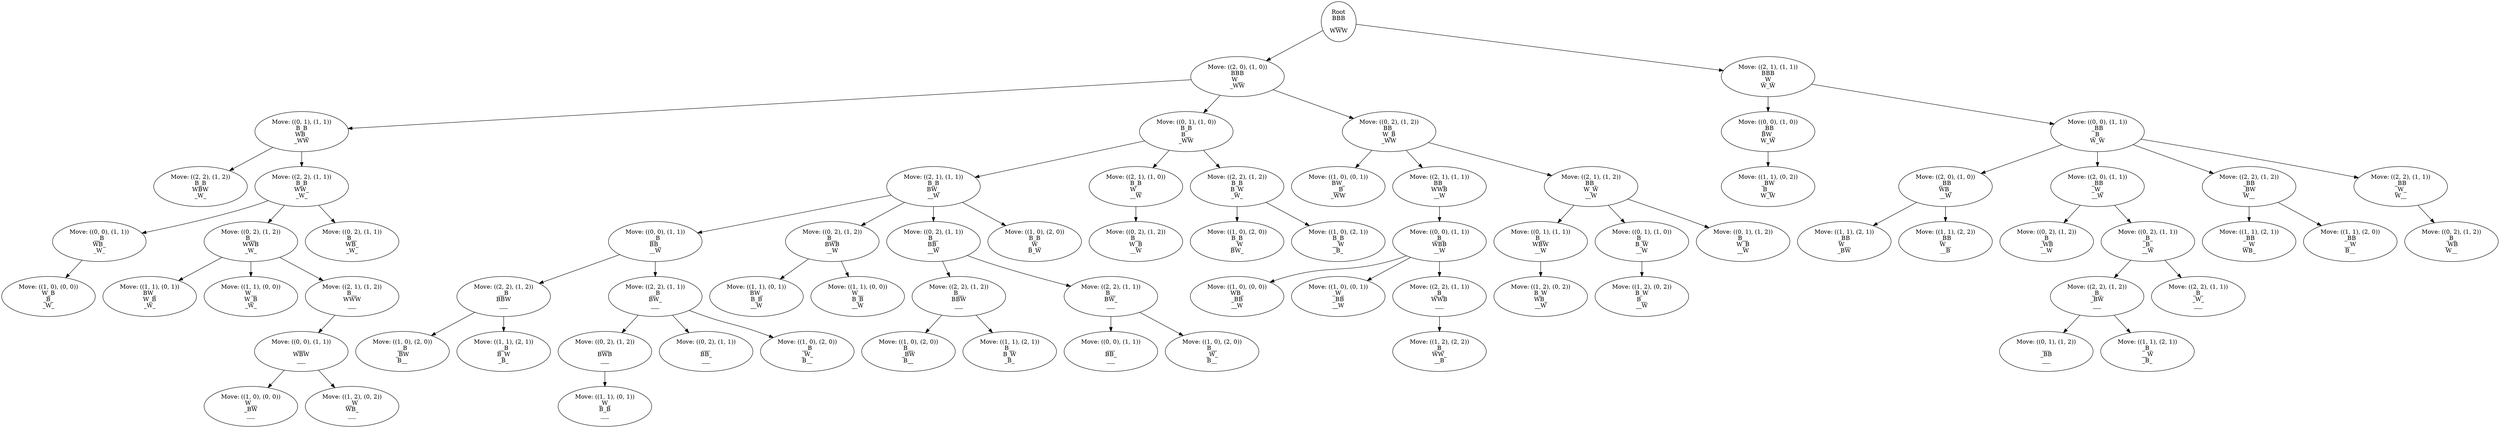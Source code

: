 digraph tree {
    "Root
BBB
___
WWW";
    "Move: ((2, 0), (1, 0))
BBB
W__
_WW";
    "Move: ((0, 1), (1, 1))
B_B
WB_
_WW";
    "Move: ((2, 2), (1, 2))
B_B
WBW
_W_";
    "Move: ((2, 2), (1, 1))
B_B
WW_
_W_";
    "Move: ((0, 0), (1, 1))
__B
WB_
_W_";
    "Move: ((1, 0), (0, 0))
W_B
_B_
_W_";
    "Move: ((0, 2), (1, 2))
B__
WWB
_W_";
    "Move: ((1, 1), (0, 1))
BW_
W_B
_W_";
    "Move: ((1, 1), (0, 0))
W__
W_B
_W_";
    "Move: ((2, 1), (1, 2))
B__
WWW
___";
    "Move: ((0, 0), (1, 1))
___
WBW
___";
    "Move: ((1, 0), (0, 0))
W__
_BW
___";
    "Move: ((1, 2), (0, 2))
__W
WB_
___";
    "Move: ((0, 2), (1, 1))
B__
WB_
_W_";
    "Move: ((0, 1), (1, 0))
B_B
B__
_WW";
    "Move: ((2, 1), (1, 1))
B_B
BW_
__W";
    "Move: ((0, 0), (1, 1))
__B
BB_
__W";
    "Move: ((2, 2), (1, 2))
__B
BBW
___";
    "Move: ((1, 0), (2, 0))
__B
_BW
B__";
    "Move: ((1, 1), (2, 1))
__B
B_W
_B_";
    "Move: ((2, 2), (1, 1))
__B
BW_
___";
    "Move: ((0, 2), (1, 2))
___
BWB
___";
    "Move: ((1, 1), (0, 1))
_W_
B_B
___";
    "Move: ((0, 2), (1, 1))
___
BB_
___";
    "Move: ((1, 0), (2, 0))
__B
_W_
B__";
    "Move: ((0, 2), (1, 2))
B__
BWB
__W";
    "Move: ((1, 1), (0, 1))
BW_
B_B
__W";
    "Move: ((1, 1), (0, 0))
W__
B_B
__W";
    "Move: ((0, 2), (1, 1))
B__
BB_
__W";
    "Move: ((2, 2), (1, 2))
B__
BBW
___";
    "Move: ((1, 0), (2, 0))
B__
_BW
B__";
    "Move: ((1, 1), (2, 1))
B__
B_W
_B_";
    "Move: ((2, 2), (1, 1))
B__
BW_
___";
    "Move: ((0, 0), (1, 1))
___
BB_
___";
    "Move: ((1, 0), (2, 0))
B__
_W_
B__";
    "Move: ((1, 0), (2, 0))
B_B
_W_
B_W";
    "Move: ((2, 1), (1, 0))
B_B
W__
__W";
    "Move: ((0, 2), (1, 2))
B__
W_B
__W";
    "Move: ((2, 2), (1, 2))
B_B
B_W
_W_";
    "Move: ((1, 0), (2, 0))
B_B
__W
BW_";
    "Move: ((1, 0), (2, 1))
B_B
__W
_B_";
    "Move: ((0, 2), (1, 2))
BB_
W_B
_WW";
    "Move: ((1, 0), (0, 1))
BW_
__B
_WW";
    "Move: ((2, 1), (1, 1))
BB_
WWB
__W";
    "Move: ((0, 0), (1, 1))
_B_
WBB
__W";
    "Move: ((1, 0), (0, 0))
WB_
_BB
__W";
    "Move: ((1, 0), (0, 1))
_W_
_BB
__W";
    "Move: ((2, 2), (1, 1))
_B_
WWB
___";
    "Move: ((1, 2), (2, 2))
_B_
WW_
__B";
    "Move: ((2, 1), (1, 2))
BB_
W_W
__W";
    "Move: ((0, 1), (1, 1))
B__
WBW
__W";
    "Move: ((1, 2), (0, 2))
B_W
WB_
__W";
    "Move: ((0, 1), (1, 0))
B__
B_W
__W";
    "Move: ((1, 2), (0, 2))
B_W
B__
__W";
    "Move: ((0, 1), (1, 2))
B__
W_B
__W";
    "Move: ((2, 1), (1, 1))
BBB
_W_
W_W";
    "Move: ((0, 0), (1, 0))
_BB
BW_
W_W";
    "Move: ((1, 1), (0, 2))
_BW
B__
W_W";
    "Move: ((0, 0), (1, 1))
_BB
_B_
W_W";
    "Move: ((2, 0), (1, 0))
_BB
WB_
__W";
    "Move: ((1, 1), (2, 1))
_BB
W__
_BW";
    "Move: ((1, 1), (2, 2))
_BB
W__
__B";
    "Move: ((2, 0), (1, 1))
_BB
_W_
__W";
    "Move: ((0, 2), (1, 2))
_B_
_WB
__W";
    "Move: ((0, 2), (1, 1))
_B_
_B_
__W";
    "Move: ((2, 2), (1, 2))
_B_
_BW
___";
    "Move: ((0, 1), (1, 2))
___
_BB
___";
    "Move: ((1, 1), (2, 1))
_B_
__W
_B_";
    "Move: ((2, 2), (1, 1))
_B_
_W_
___";
    "Move: ((2, 2), (1, 2))
_BB
_BW
W__";
    "Move: ((1, 1), (2, 1))
_BB
__W
WB_";
    "Move: ((1, 1), (2, 0))
_BB
__W
B__";
    "Move: ((2, 2), (1, 1))
_BB
_W_
W__";
    "Move: ((0, 2), (1, 2))
_B_
_WB
W__";
    "Root
BBB
___
WWW" -> "Move: ((2, 0), (1, 0))
BBB
W__
_WW";
    "Root
BBB
___
WWW" -> "Move: ((2, 1), (1, 1))
BBB
_W_
W_W";
    "Move: ((2, 0), (1, 0))
BBB
W__
_WW" -> "Move: ((0, 1), (1, 1))
B_B
WB_
_WW";
    "Move: ((2, 0), (1, 0))
BBB
W__
_WW" -> "Move: ((0, 1), (1, 0))
B_B
B__
_WW";
    "Move: ((2, 0), (1, 0))
BBB
W__
_WW" -> "Move: ((0, 2), (1, 2))
BB_
W_B
_WW";
    "Move: ((0, 1), (1, 1))
B_B
WB_
_WW" -> "Move: ((2, 2), (1, 2))
B_B
WBW
_W_";
    "Move: ((0, 1), (1, 1))
B_B
WB_
_WW" -> "Move: ((2, 2), (1, 1))
B_B
WW_
_W_";
    "Move: ((2, 2), (1, 1))
B_B
WW_
_W_" -> "Move: ((0, 0), (1, 1))
__B
WB_
_W_";
    "Move: ((2, 2), (1, 1))
B_B
WW_
_W_" -> "Move: ((0, 2), (1, 2))
B__
WWB
_W_";
    "Move: ((2, 2), (1, 1))
B_B
WW_
_W_" -> "Move: ((0, 2), (1, 1))
B__
WB_
_W_";
    "Move: ((0, 0), (1, 1))
__B
WB_
_W_" -> "Move: ((1, 0), (0, 0))
W_B
_B_
_W_";
    "Move: ((0, 2), (1, 2))
B__
WWB
_W_" -> "Move: ((1, 1), (0, 1))
BW_
W_B
_W_";
    "Move: ((0, 2), (1, 2))
B__
WWB
_W_" -> "Move: ((1, 1), (0, 0))
W__
W_B
_W_";
    "Move: ((0, 2), (1, 2))
B__
WWB
_W_" -> "Move: ((2, 1), (1, 2))
B__
WWW
___";
    "Move: ((2, 1), (1, 2))
B__
WWW
___" -> "Move: ((0, 0), (1, 1))
___
WBW
___";
    "Move: ((0, 0), (1, 1))
___
WBW
___" -> "Move: ((1, 0), (0, 0))
W__
_BW
___";
    "Move: ((0, 0), (1, 1))
___
WBW
___" -> "Move: ((1, 2), (0, 2))
__W
WB_
___";
    "Move: ((0, 1), (1, 0))
B_B
B__
_WW" -> "Move: ((2, 1), (1, 1))
B_B
BW_
__W";
    "Move: ((0, 1), (1, 0))
B_B
B__
_WW" -> "Move: ((2, 1), (1, 0))
B_B
W__
__W";
    "Move: ((0, 1), (1, 0))
B_B
B__
_WW" -> "Move: ((2, 2), (1, 2))
B_B
B_W
_W_";
    "Move: ((2, 1), (1, 1))
B_B
BW_
__W" -> "Move: ((0, 0), (1, 1))
__B
BB_
__W";
    "Move: ((2, 1), (1, 1))
B_B
BW_
__W" -> "Move: ((0, 2), (1, 2))
B__
BWB
__W";
    "Move: ((2, 1), (1, 1))
B_B
BW_
__W" -> "Move: ((0, 2), (1, 1))
B__
BB_
__W";
    "Move: ((2, 1), (1, 1))
B_B
BW_
__W" -> "Move: ((1, 0), (2, 0))
B_B
_W_
B_W";
    "Move: ((0, 0), (1, 1))
__B
BB_
__W" -> "Move: ((2, 2), (1, 2))
__B
BBW
___";
    "Move: ((0, 0), (1, 1))
__B
BB_
__W" -> "Move: ((2, 2), (1, 1))
__B
BW_
___";
    "Move: ((2, 2), (1, 2))
__B
BBW
___" -> "Move: ((1, 0), (2, 0))
__B
_BW
B__";
    "Move: ((2, 2), (1, 2))
__B
BBW
___" -> "Move: ((1, 1), (2, 1))
__B
B_W
_B_";
    "Move: ((2, 2), (1, 1))
__B
BW_
___" -> "Move: ((0, 2), (1, 2))
___
BWB
___";
    "Move: ((2, 2), (1, 1))
__B
BW_
___" -> "Move: ((0, 2), (1, 1))
___
BB_
___";
    "Move: ((2, 2), (1, 1))
__B
BW_
___" -> "Move: ((1, 0), (2, 0))
__B
_W_
B__";
    "Move: ((0, 2), (1, 2))
___
BWB
___" -> "Move: ((1, 1), (0, 1))
_W_
B_B
___";
    "Move: ((0, 2), (1, 2))
B__
BWB
__W" -> "Move: ((1, 1), (0, 1))
BW_
B_B
__W";
    "Move: ((0, 2), (1, 2))
B__
BWB
__W" -> "Move: ((1, 1), (0, 0))
W__
B_B
__W";
    "Move: ((0, 2), (1, 1))
B__
BB_
__W" -> "Move: ((2, 2), (1, 2))
B__
BBW
___";
    "Move: ((0, 2), (1, 1))
B__
BB_
__W" -> "Move: ((2, 2), (1, 1))
B__
BW_
___";
    "Move: ((2, 2), (1, 2))
B__
BBW
___" -> "Move: ((1, 0), (2, 0))
B__
_BW
B__";
    "Move: ((2, 2), (1, 2))
B__
BBW
___" -> "Move: ((1, 1), (2, 1))
B__
B_W
_B_";
    "Move: ((2, 2), (1, 1))
B__
BW_
___" -> "Move: ((0, 0), (1, 1))
___
BB_
___";
    "Move: ((2, 2), (1, 1))
B__
BW_
___" -> "Move: ((1, 0), (2, 0))
B__
_W_
B__";
    "Move: ((2, 1), (1, 0))
B_B
W__
__W" -> "Move: ((0, 2), (1, 2))
B__
W_B
__W";
    "Move: ((2, 2), (1, 2))
B_B
B_W
_W_" -> "Move: ((1, 0), (2, 0))
B_B
__W
BW_";
    "Move: ((2, 2), (1, 2))
B_B
B_W
_W_" -> "Move: ((1, 0), (2, 1))
B_B
__W
_B_";
    "Move: ((0, 2), (1, 2))
BB_
W_B
_WW" -> "Move: ((1, 0), (0, 1))
BW_
__B
_WW";
    "Move: ((0, 2), (1, 2))
BB_
W_B
_WW" -> "Move: ((2, 1), (1, 1))
BB_
WWB
__W";
    "Move: ((0, 2), (1, 2))
BB_
W_B
_WW" -> "Move: ((2, 1), (1, 2))
BB_
W_W
__W";
    "Move: ((2, 1), (1, 1))
BB_
WWB
__W" -> "Move: ((0, 0), (1, 1))
_B_
WBB
__W";
    "Move: ((0, 0), (1, 1))
_B_
WBB
__W" -> "Move: ((1, 0), (0, 0))
WB_
_BB
__W";
    "Move: ((0, 0), (1, 1))
_B_
WBB
__W" -> "Move: ((1, 0), (0, 1))
_W_
_BB
__W";
    "Move: ((0, 0), (1, 1))
_B_
WBB
__W" -> "Move: ((2, 2), (1, 1))
_B_
WWB
___";
    "Move: ((2, 2), (1, 1))
_B_
WWB
___" -> "Move: ((1, 2), (2, 2))
_B_
WW_
__B";
    "Move: ((2, 1), (1, 2))
BB_
W_W
__W" -> "Move: ((0, 1), (1, 1))
B__
WBW
__W";
    "Move: ((2, 1), (1, 2))
BB_
W_W
__W" -> "Move: ((0, 1), (1, 0))
B__
B_W
__W";
    "Move: ((2, 1), (1, 2))
BB_
W_W
__W" -> "Move: ((0, 1), (1, 2))
B__
W_B
__W";
    "Move: ((0, 1), (1, 1))
B__
WBW
__W" -> "Move: ((1, 2), (0, 2))
B_W
WB_
__W";
    "Move: ((0, 1), (1, 0))
B__
B_W
__W" -> "Move: ((1, 2), (0, 2))
B_W
B__
__W";
    "Move: ((2, 1), (1, 1))
BBB
_W_
W_W" -> "Move: ((0, 0), (1, 0))
_BB
BW_
W_W";
    "Move: ((2, 1), (1, 1))
BBB
_W_
W_W" -> "Move: ((0, 0), (1, 1))
_BB
_B_
W_W";
    "Move: ((0, 0), (1, 0))
_BB
BW_
W_W" -> "Move: ((1, 1), (0, 2))
_BW
B__
W_W";
    "Move: ((0, 0), (1, 1))
_BB
_B_
W_W" -> "Move: ((2, 0), (1, 0))
_BB
WB_
__W";
    "Move: ((0, 0), (1, 1))
_BB
_B_
W_W" -> "Move: ((2, 0), (1, 1))
_BB
_W_
__W";
    "Move: ((0, 0), (1, 1))
_BB
_B_
W_W" -> "Move: ((2, 2), (1, 2))
_BB
_BW
W__";
    "Move: ((0, 0), (1, 1))
_BB
_B_
W_W" -> "Move: ((2, 2), (1, 1))
_BB
_W_
W__";
    "Move: ((2, 0), (1, 0))
_BB
WB_
__W" -> "Move: ((1, 1), (2, 1))
_BB
W__
_BW";
    "Move: ((2, 0), (1, 0))
_BB
WB_
__W" -> "Move: ((1, 1), (2, 2))
_BB
W__
__B";
    "Move: ((2, 0), (1, 1))
_BB
_W_
__W" -> "Move: ((0, 2), (1, 2))
_B_
_WB
__W";
    "Move: ((2, 0), (1, 1))
_BB
_W_
__W" -> "Move: ((0, 2), (1, 1))
_B_
_B_
__W";
    "Move: ((0, 2), (1, 1))
_B_
_B_
__W" -> "Move: ((2, 2), (1, 2))
_B_
_BW
___";
    "Move: ((0, 2), (1, 1))
_B_
_B_
__W" -> "Move: ((2, 2), (1, 1))
_B_
_W_
___";
    "Move: ((2, 2), (1, 2))
_B_
_BW
___" -> "Move: ((0, 1), (1, 2))
___
_BB
___";
    "Move: ((2, 2), (1, 2))
_B_
_BW
___" -> "Move: ((1, 1), (2, 1))
_B_
__W
_B_";
    "Move: ((2, 2), (1, 2))
_BB
_BW
W__" -> "Move: ((1, 1), (2, 1))
_BB
__W
WB_";
    "Move: ((2, 2), (1, 2))
_BB
_BW
W__" -> "Move: ((1, 1), (2, 0))
_BB
__W
B__";
    "Move: ((2, 2), (1, 1))
_BB
_W_
W__" -> "Move: ((0, 2), (1, 2))
_B_
_WB
W__";
}
